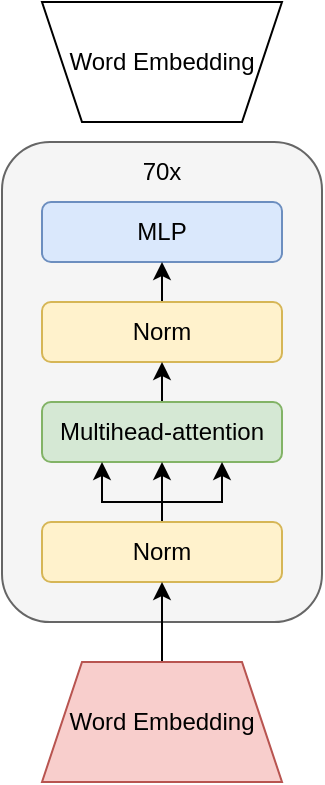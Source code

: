 <mxfile version="21.3.7" type="github">
  <diagram name="第 1 页" id="Xxwj1tfnUvxStq_X9vwp">
    <mxGraphModel dx="666" dy="376" grid="1" gridSize="10" guides="1" tooltips="1" connect="1" arrows="1" fold="1" page="1" pageScale="1" pageWidth="827" pageHeight="1169" math="0" shadow="0">
      <root>
        <mxCell id="0" />
        <mxCell id="1" parent="0" />
        <mxCell id="9mFLSa__WdMMdHGMJDsr-13" value="" style="rounded=1;whiteSpace=wrap;html=1;fillColor=#f5f5f5;fontColor=#333333;strokeColor=#666666;" vertex="1" parent="1">
          <mxGeometry x="220" y="250" width="160" height="240" as="geometry" />
        </mxCell>
        <mxCell id="9mFLSa__WdMMdHGMJDsr-2" value="MLP" style="rounded=1;whiteSpace=wrap;html=1;fillColor=#dae8fc;strokeColor=#6c8ebf;" vertex="1" parent="1">
          <mxGeometry x="240" y="280" width="120" height="30" as="geometry" />
        </mxCell>
        <mxCell id="9mFLSa__WdMMdHGMJDsr-10" style="edgeStyle=orthogonalEdgeStyle;rounded=0;orthogonalLoop=1;jettySize=auto;html=1;exitX=0.5;exitY=0;exitDx=0;exitDy=0;entryX=0.5;entryY=1;entryDx=0;entryDy=0;" edge="1" parent="1" source="9mFLSa__WdMMdHGMJDsr-3" target="9mFLSa__WdMMdHGMJDsr-2">
          <mxGeometry relative="1" as="geometry" />
        </mxCell>
        <mxCell id="9mFLSa__WdMMdHGMJDsr-3" value="Norm" style="rounded=1;whiteSpace=wrap;html=1;fillColor=#fff2cc;strokeColor=#d6b656;" vertex="1" parent="1">
          <mxGeometry x="240" y="330" width="120" height="30" as="geometry" />
        </mxCell>
        <mxCell id="9mFLSa__WdMMdHGMJDsr-9" style="edgeStyle=orthogonalEdgeStyle;rounded=0;orthogonalLoop=1;jettySize=auto;html=1;exitX=0.5;exitY=0;exitDx=0;exitDy=0;entryX=0.5;entryY=1;entryDx=0;entryDy=0;" edge="1" parent="1" source="9mFLSa__WdMMdHGMJDsr-4" target="9mFLSa__WdMMdHGMJDsr-3">
          <mxGeometry relative="1" as="geometry" />
        </mxCell>
        <mxCell id="9mFLSa__WdMMdHGMJDsr-4" value="Multihead-attention" style="rounded=1;whiteSpace=wrap;html=1;fillColor=#d5e8d4;strokeColor=#82b366;" vertex="1" parent="1">
          <mxGeometry x="240" y="380" width="120" height="30" as="geometry" />
        </mxCell>
        <mxCell id="9mFLSa__WdMMdHGMJDsr-8" style="edgeStyle=orthogonalEdgeStyle;rounded=0;orthogonalLoop=1;jettySize=auto;html=1;exitX=0.5;exitY=0;exitDx=0;exitDy=0;entryX=0.5;entryY=1;entryDx=0;entryDy=0;" edge="1" parent="1" source="9mFLSa__WdMMdHGMJDsr-5" target="9mFLSa__WdMMdHGMJDsr-4">
          <mxGeometry relative="1" as="geometry" />
        </mxCell>
        <mxCell id="9mFLSa__WdMMdHGMJDsr-11" style="edgeStyle=orthogonalEdgeStyle;rounded=0;orthogonalLoop=1;jettySize=auto;html=1;exitX=0.5;exitY=0;exitDx=0;exitDy=0;entryX=0.25;entryY=1;entryDx=0;entryDy=0;" edge="1" parent="1" source="9mFLSa__WdMMdHGMJDsr-5" target="9mFLSa__WdMMdHGMJDsr-4">
          <mxGeometry relative="1" as="geometry">
            <Array as="points">
              <mxPoint x="300" y="430" />
              <mxPoint x="270" y="430" />
            </Array>
          </mxGeometry>
        </mxCell>
        <mxCell id="9mFLSa__WdMMdHGMJDsr-12" style="edgeStyle=orthogonalEdgeStyle;rounded=0;orthogonalLoop=1;jettySize=auto;html=1;exitX=0.5;exitY=0;exitDx=0;exitDy=0;entryX=0.75;entryY=1;entryDx=0;entryDy=0;" edge="1" parent="1" source="9mFLSa__WdMMdHGMJDsr-5" target="9mFLSa__WdMMdHGMJDsr-4">
          <mxGeometry relative="1" as="geometry">
            <Array as="points">
              <mxPoint x="300" y="430" />
              <mxPoint x="330" y="430" />
            </Array>
          </mxGeometry>
        </mxCell>
        <mxCell id="9mFLSa__WdMMdHGMJDsr-5" value="Norm" style="rounded=1;whiteSpace=wrap;html=1;fillColor=#fff2cc;strokeColor=#d6b656;" vertex="1" parent="1">
          <mxGeometry x="240" y="440" width="120" height="30" as="geometry" />
        </mxCell>
        <mxCell id="9mFLSa__WdMMdHGMJDsr-7" style="edgeStyle=orthogonalEdgeStyle;rounded=0;orthogonalLoop=1;jettySize=auto;html=1;exitX=0.5;exitY=0;exitDx=0;exitDy=0;entryX=0.5;entryY=1;entryDx=0;entryDy=0;" edge="1" parent="1" source="9mFLSa__WdMMdHGMJDsr-6" target="9mFLSa__WdMMdHGMJDsr-5">
          <mxGeometry relative="1" as="geometry" />
        </mxCell>
        <mxCell id="9mFLSa__WdMMdHGMJDsr-6" value="Word Embedding" style="shape=trapezoid;perimeter=trapezoidPerimeter;whiteSpace=wrap;html=1;fixedSize=1;fillColor=#f8cecc;strokeColor=#b85450;" vertex="1" parent="1">
          <mxGeometry x="240" y="510" width="120" height="60" as="geometry" />
        </mxCell>
        <mxCell id="9mFLSa__WdMMdHGMJDsr-16" value="70x" style="text;html=1;strokeColor=none;fillColor=none;align=center;verticalAlign=middle;whiteSpace=wrap;rounded=0;" vertex="1" parent="1">
          <mxGeometry x="270" y="250" width="60" height="30" as="geometry" />
        </mxCell>
        <mxCell id="9mFLSa__WdMMdHGMJDsr-22" value="" style="shape=trapezoid;perimeter=trapezoidPerimeter;whiteSpace=wrap;html=1;fixedSize=1;rotation=-180;" vertex="1" parent="1">
          <mxGeometry x="240" y="180" width="120" height="60" as="geometry" />
        </mxCell>
        <mxCell id="9mFLSa__WdMMdHGMJDsr-23" value="Word Embedding" style="text;html=1;strokeColor=none;fillColor=none;align=center;verticalAlign=middle;whiteSpace=wrap;rounded=0;" vertex="1" parent="1">
          <mxGeometry x="250" y="195" width="100" height="30" as="geometry" />
        </mxCell>
      </root>
    </mxGraphModel>
  </diagram>
</mxfile>
